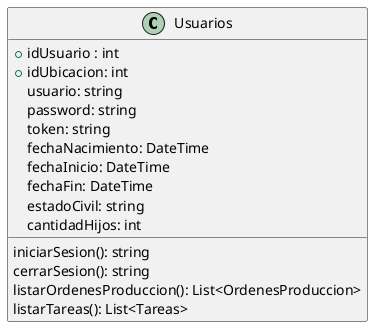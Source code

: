 @startuml Usuarios
class Usuarios {
   +idUsuario : int
   +idUbicacion: int
   usuario: string
   password: string
   token: string
   fechaNacimiento: DateTime
   fechaInicio: DateTime
   fechaFin: DateTime
   estadoCivil: string
   cantidadHijos: int

   iniciarSesion(): string
   cerrarSesion(): string
   listarOrdenesProduccion(): List<OrdenesProduccion>
   listarTareas(): List<Tareas>
}
@enduml